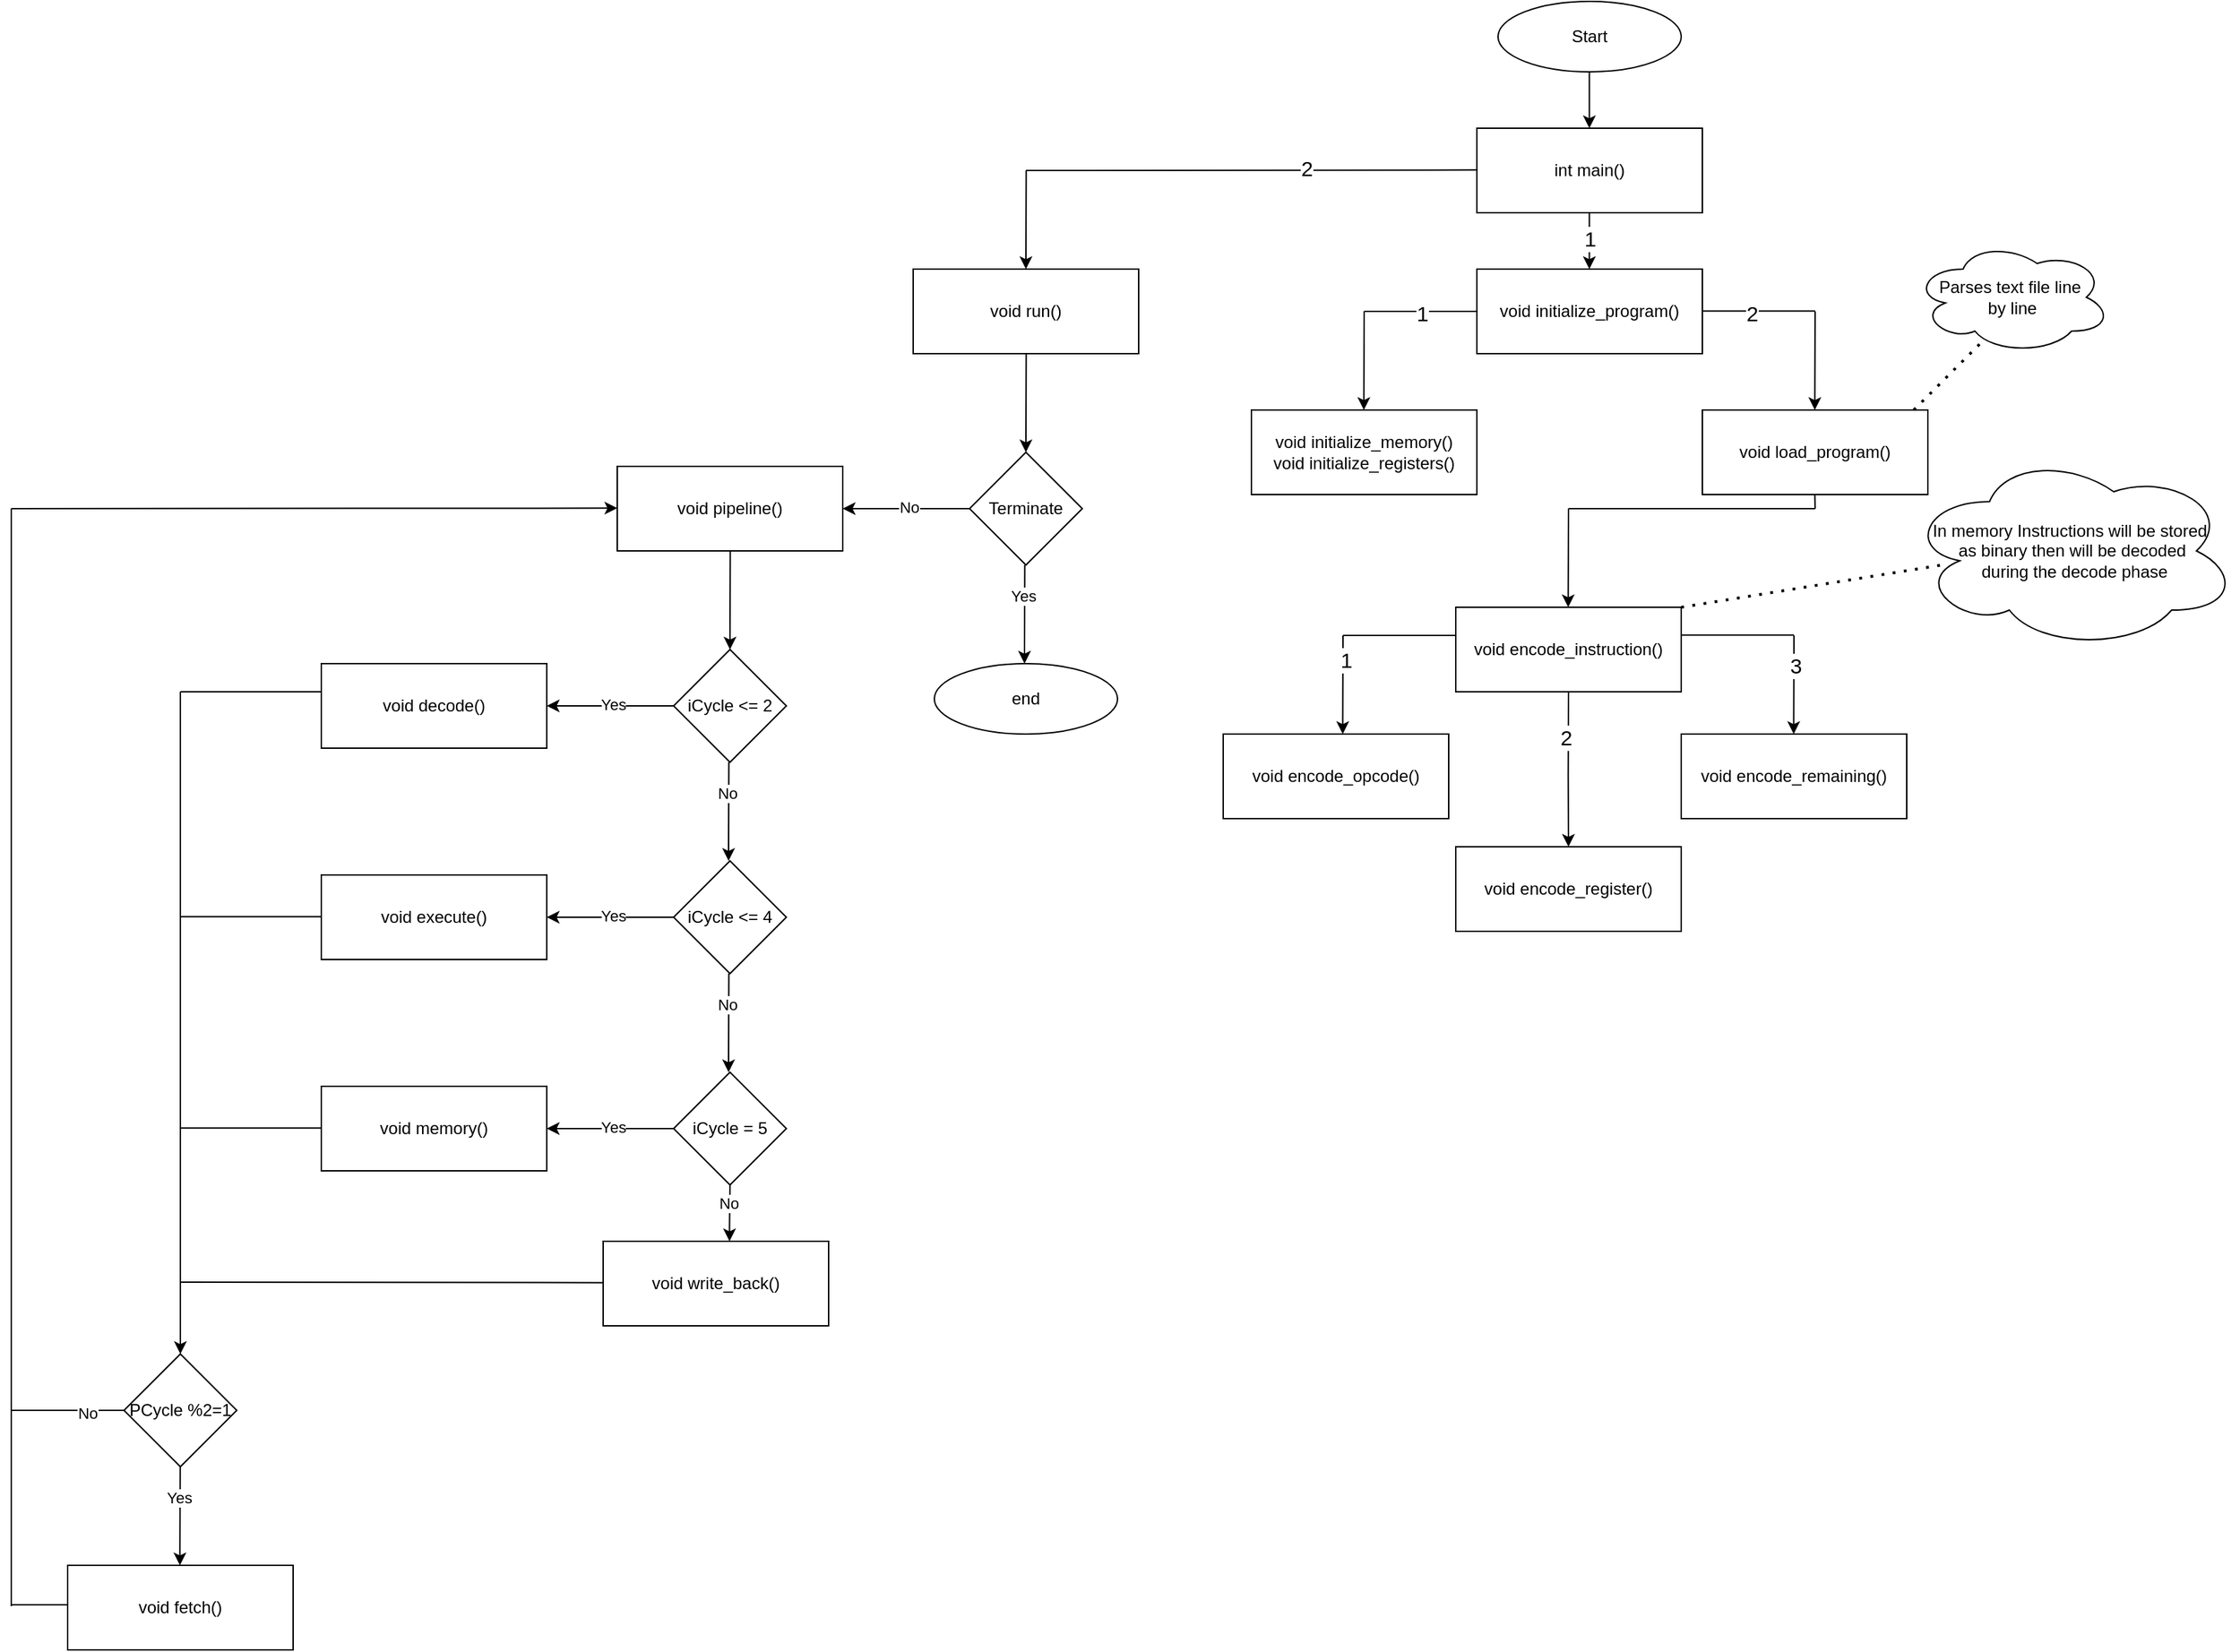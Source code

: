 <mxfile version="27.0.6">
  <diagram name="Page-1" id="nFbM2IpRXHtrrFEoTy8q">
    <mxGraphModel dx="2997" dy="1008" grid="1" gridSize="10" guides="1" tooltips="1" connect="1" arrows="1" fold="1" page="1" pageScale="1" pageWidth="1200" pageHeight="1920" background="#FFFFFF" math="0" shadow="0">
      <root>
        <mxCell id="0" />
        <mxCell id="1" parent="0" />
        <mxCell id="NKym3fHxLm9IASjwxeuf-1" value="Start" style="ellipse;whiteSpace=wrap;html=1;" vertex="1" parent="1">
          <mxGeometry x="195" y="440" width="130" height="50" as="geometry" />
        </mxCell>
        <mxCell id="NKym3fHxLm9IASjwxeuf-2" value="" style="endArrow=classic;html=1;rounded=0;exitX=0.5;exitY=1;exitDx=0;exitDy=0;" edge="1" parent="1">
          <mxGeometry width="50" height="50" relative="1" as="geometry">
            <mxPoint x="259.8" y="490" as="sourcePoint" />
            <mxPoint x="259.8" y="530" as="targetPoint" />
          </mxGeometry>
        </mxCell>
        <mxCell id="NKym3fHxLm9IASjwxeuf-4" value="int main()" style="rounded=0;whiteSpace=wrap;html=1;" vertex="1" parent="1">
          <mxGeometry x="180" y="530" width="160" height="60" as="geometry" />
        </mxCell>
        <mxCell id="NKym3fHxLm9IASjwxeuf-6" value="" style="endArrow=classic;html=1;rounded=0;exitX=0.5;exitY=1;exitDx=0;exitDy=0;" edge="1" parent="1">
          <mxGeometry width="50" height="50" relative="1" as="geometry">
            <mxPoint x="259.8" y="590" as="sourcePoint" />
            <mxPoint x="259.8" y="630" as="targetPoint" />
            <Array as="points">
              <mxPoint x="259.8" y="620" />
            </Array>
          </mxGeometry>
        </mxCell>
        <mxCell id="NKym3fHxLm9IASjwxeuf-55" value="1" style="edgeLabel;html=1;align=center;verticalAlign=middle;resizable=0;points=[];fontSize=15;" vertex="1" connectable="0" parent="NKym3fHxLm9IASjwxeuf-6">
          <mxGeometry x="-0.122" relative="1" as="geometry">
            <mxPoint as="offset" />
          </mxGeometry>
        </mxCell>
        <mxCell id="NKym3fHxLm9IASjwxeuf-7" value="void initialize_program()" style="rounded=0;whiteSpace=wrap;html=1;" vertex="1" parent="1">
          <mxGeometry x="180" y="630" width="160" height="60" as="geometry" />
        </mxCell>
        <mxCell id="NKym3fHxLm9IASjwxeuf-8" value="" style="endArrow=classic;html=1;rounded=0;" edge="1" parent="1">
          <mxGeometry width="50" height="50" relative="1" as="geometry">
            <mxPoint x="100" y="660" as="sourcePoint" />
            <mxPoint x="99.8" y="730" as="targetPoint" />
            <Array as="points">
              <mxPoint x="99.8" y="720" />
            </Array>
          </mxGeometry>
        </mxCell>
        <mxCell id="NKym3fHxLm9IASjwxeuf-9" value="&lt;div&gt;void initialize_memory()&lt;/div&gt;&lt;div&gt;void initialize_registers()&lt;/div&gt;" style="rounded=0;whiteSpace=wrap;html=1;" vertex="1" parent="1">
          <mxGeometry x="20" y="730" width="160" height="60" as="geometry" />
        </mxCell>
        <mxCell id="NKym3fHxLm9IASjwxeuf-12" value="" style="endArrow=none;html=1;rounded=0;entryX=0;entryY=0.5;entryDx=0;entryDy=0;fontSize=15;" edge="1" parent="1" target="NKym3fHxLm9IASjwxeuf-7">
          <mxGeometry width="50" height="50" relative="1" as="geometry">
            <mxPoint x="100" y="660" as="sourcePoint" />
            <mxPoint x="150" y="620" as="targetPoint" />
          </mxGeometry>
        </mxCell>
        <mxCell id="NKym3fHxLm9IASjwxeuf-58" value="1" style="edgeLabel;html=1;align=center;verticalAlign=middle;resizable=0;points=[];fontSize=15;" vertex="1" connectable="0" parent="NKym3fHxLm9IASjwxeuf-12">
          <mxGeometry x="0.028" y="-1" relative="1" as="geometry">
            <mxPoint as="offset" />
          </mxGeometry>
        </mxCell>
        <mxCell id="NKym3fHxLm9IASjwxeuf-13" value="" style="endArrow=classic;html=1;rounded=0;" edge="1" parent="1">
          <mxGeometry width="50" height="50" relative="1" as="geometry">
            <mxPoint x="420" y="660" as="sourcePoint" />
            <mxPoint x="419.8" y="730" as="targetPoint" />
            <Array as="points">
              <mxPoint x="419.8" y="720" />
            </Array>
          </mxGeometry>
        </mxCell>
        <mxCell id="NKym3fHxLm9IASjwxeuf-14" value="&lt;div&gt;void load_program()&lt;/div&gt;" style="rounded=0;whiteSpace=wrap;html=1;" vertex="1" parent="1">
          <mxGeometry x="340" y="730" width="160" height="60" as="geometry" />
        </mxCell>
        <mxCell id="NKym3fHxLm9IASjwxeuf-15" value="" style="endArrow=none;html=1;rounded=0;entryX=0;entryY=0.5;entryDx=0;entryDy=0;fontSize=15;" edge="1" parent="1">
          <mxGeometry width="50" height="50" relative="1" as="geometry">
            <mxPoint x="340" y="659.8" as="sourcePoint" />
            <mxPoint x="420" y="659.8" as="targetPoint" />
          </mxGeometry>
        </mxCell>
        <mxCell id="NKym3fHxLm9IASjwxeuf-59" value="2" style="edgeLabel;html=1;align=center;verticalAlign=middle;resizable=0;points=[];fontSize=15;" vertex="1" connectable="0" parent="NKym3fHxLm9IASjwxeuf-15">
          <mxGeometry x="-0.128" y="-1" relative="1" as="geometry">
            <mxPoint as="offset" />
          </mxGeometry>
        </mxCell>
        <mxCell id="NKym3fHxLm9IASjwxeuf-16" value="&lt;div&gt;Parses text file line&amp;nbsp;&lt;/div&gt;&lt;div&gt;by line&lt;/div&gt;" style="ellipse;shape=cloud;whiteSpace=wrap;html=1;" vertex="1" parent="1">
          <mxGeometry x="490" y="610" width="140" height="80" as="geometry" />
        </mxCell>
        <mxCell id="NKym3fHxLm9IASjwxeuf-17" value="" style="endArrow=none;dashed=1;html=1;dashPattern=1 3;strokeWidth=2;rounded=0;" edge="1" parent="1">
          <mxGeometry width="50" height="50" relative="1" as="geometry">
            <mxPoint x="490" y="730" as="sourcePoint" />
            <mxPoint x="540" y="680" as="targetPoint" />
          </mxGeometry>
        </mxCell>
        <mxCell id="NKym3fHxLm9IASjwxeuf-18" value="" style="endArrow=classic;html=1;rounded=0;" edge="1" parent="1">
          <mxGeometry width="50" height="50" relative="1" as="geometry">
            <mxPoint x="245" y="800" as="sourcePoint" />
            <mxPoint x="244.8" y="870" as="targetPoint" />
            <Array as="points">
              <mxPoint x="244.8" y="860" />
            </Array>
          </mxGeometry>
        </mxCell>
        <mxCell id="NKym3fHxLm9IASjwxeuf-19" value="&lt;div&gt;void encode_instruction()&lt;/div&gt;" style="rounded=0;whiteSpace=wrap;html=1;" vertex="1" parent="1">
          <mxGeometry x="165" y="870" width="160" height="60" as="geometry" />
        </mxCell>
        <mxCell id="NKym3fHxLm9IASjwxeuf-20" value="" style="endArrow=none;html=1;rounded=0;" edge="1" parent="1">
          <mxGeometry width="50" height="50" relative="1" as="geometry">
            <mxPoint x="245" y="800" as="sourcePoint" />
            <mxPoint x="420" y="800" as="targetPoint" />
          </mxGeometry>
        </mxCell>
        <mxCell id="NKym3fHxLm9IASjwxeuf-22" value="" style="endArrow=none;html=1;rounded=0;" edge="1" parent="1">
          <mxGeometry width="50" height="50" relative="1" as="geometry">
            <mxPoint x="419.8" y="790" as="sourcePoint" />
            <mxPoint x="420" y="800" as="targetPoint" />
          </mxGeometry>
        </mxCell>
        <mxCell id="NKym3fHxLm9IASjwxeuf-23" value="&lt;div&gt;void encode_opcode()&lt;/div&gt;" style="rounded=0;whiteSpace=wrap;html=1;" vertex="1" parent="1">
          <mxGeometry y="960" width="160" height="60" as="geometry" />
        </mxCell>
        <mxCell id="NKym3fHxLm9IASjwxeuf-24" value="&lt;div&gt;void encode_register()&lt;/div&gt;" style="rounded=0;whiteSpace=wrap;html=1;" vertex="1" parent="1">
          <mxGeometry x="165" y="1040" width="160" height="60" as="geometry" />
        </mxCell>
        <mxCell id="NKym3fHxLm9IASjwxeuf-25" value="&lt;div&gt;void encode_remaining()&lt;/div&gt;" style="rounded=0;whiteSpace=wrap;html=1;" vertex="1" parent="1">
          <mxGeometry x="325" y="960" width="160" height="60" as="geometry" />
        </mxCell>
        <mxCell id="NKym3fHxLm9IASjwxeuf-26" value="" style="endArrow=classic;html=1;rounded=0;entryX=0.5;entryY=0;entryDx=0;entryDy=0;fontSize=15;" edge="1" parent="1" target="NKym3fHxLm9IASjwxeuf-24">
          <mxGeometry width="50" height="50" relative="1" as="geometry">
            <mxPoint x="245" y="930" as="sourcePoint" />
            <mxPoint x="244.8" y="1000" as="targetPoint" />
            <Array as="points">
              <mxPoint x="244.8" y="990" />
            </Array>
          </mxGeometry>
        </mxCell>
        <mxCell id="NKym3fHxLm9IASjwxeuf-61" value="2" style="edgeLabel;html=1;align=center;verticalAlign=middle;resizable=0;points=[];fontSize=15;" vertex="1" connectable="0" parent="NKym3fHxLm9IASjwxeuf-26">
          <mxGeometry x="-0.43" y="-2" relative="1" as="geometry">
            <mxPoint as="offset" />
          </mxGeometry>
        </mxCell>
        <mxCell id="NKym3fHxLm9IASjwxeuf-27" value="" style="endArrow=classic;html=1;rounded=0;" edge="1" parent="1">
          <mxGeometry width="50" height="50" relative="1" as="geometry">
            <mxPoint x="85" y="890" as="sourcePoint" />
            <mxPoint x="84.8" y="960" as="targetPoint" />
            <Array as="points">
              <mxPoint x="84.8" y="950" />
            </Array>
          </mxGeometry>
        </mxCell>
        <mxCell id="NKym3fHxLm9IASjwxeuf-60" value="1" style="edgeLabel;html=1;align=center;verticalAlign=middle;resizable=0;points=[];fontSize=15;" vertex="1" connectable="0" parent="NKym3fHxLm9IASjwxeuf-27">
          <mxGeometry x="-0.518" y="2" relative="1" as="geometry">
            <mxPoint as="offset" />
          </mxGeometry>
        </mxCell>
        <mxCell id="NKym3fHxLm9IASjwxeuf-28" value="" style="endArrow=none;html=1;rounded=0;entryX=0;entryY=0.5;entryDx=0;entryDy=0;" edge="1" parent="1">
          <mxGeometry width="50" height="50" relative="1" as="geometry">
            <mxPoint x="85" y="890" as="sourcePoint" />
            <mxPoint x="165" y="890" as="targetPoint" />
          </mxGeometry>
        </mxCell>
        <mxCell id="NKym3fHxLm9IASjwxeuf-29" value="" style="endArrow=classic;html=1;rounded=0;" edge="1" parent="1">
          <mxGeometry width="50" height="50" relative="1" as="geometry">
            <mxPoint x="405" y="890" as="sourcePoint" />
            <mxPoint x="404.8" y="960" as="targetPoint" />
            <Array as="points">
              <mxPoint x="404.8" y="950" />
            </Array>
          </mxGeometry>
        </mxCell>
        <mxCell id="NKym3fHxLm9IASjwxeuf-62" value="3" style="edgeLabel;html=1;align=center;verticalAlign=middle;resizable=0;points=[];fontSize=15;" vertex="1" connectable="0" parent="NKym3fHxLm9IASjwxeuf-29">
          <mxGeometry x="-0.4" y="1" relative="1" as="geometry">
            <mxPoint as="offset" />
          </mxGeometry>
        </mxCell>
        <mxCell id="NKym3fHxLm9IASjwxeuf-30" value="" style="endArrow=none;html=1;rounded=0;entryX=0;entryY=0.5;entryDx=0;entryDy=0;" edge="1" parent="1">
          <mxGeometry width="50" height="50" relative="1" as="geometry">
            <mxPoint x="325" y="889.8" as="sourcePoint" />
            <mxPoint x="405" y="889.8" as="targetPoint" />
          </mxGeometry>
        </mxCell>
        <mxCell id="NKym3fHxLm9IASjwxeuf-31" value="" style="endArrow=none;dashed=1;html=1;dashPattern=1 3;strokeWidth=2;rounded=0;" edge="1" parent="1">
          <mxGeometry width="50" height="50" relative="1" as="geometry">
            <mxPoint x="325" y="870" as="sourcePoint" />
            <mxPoint x="510" y="840" as="targetPoint" />
          </mxGeometry>
        </mxCell>
        <mxCell id="NKym3fHxLm9IASjwxeuf-32" value="&lt;div&gt;In memory Instructions will be stored&amp;nbsp;&lt;/div&gt;&lt;div&gt;as binary then will be decoded&lt;/div&gt;&lt;div&gt;&amp;nbsp;during the decode phase&lt;/div&gt;" style="ellipse;shape=cloud;whiteSpace=wrap;html=1;" vertex="1" parent="1">
          <mxGeometry x="485" y="760" width="235" height="140" as="geometry" />
        </mxCell>
        <mxCell id="NKym3fHxLm9IASjwxeuf-41" value="" style="endArrow=none;html=1;rounded=0;entryX=0;entryY=0.5;entryDx=0;entryDy=0;fontSize=15;" edge="1" parent="1">
          <mxGeometry width="50" height="50" relative="1" as="geometry">
            <mxPoint x="-140" y="560" as="sourcePoint" />
            <mxPoint x="180" y="559.66" as="targetPoint" />
          </mxGeometry>
        </mxCell>
        <mxCell id="NKym3fHxLm9IASjwxeuf-56" value="2" style="edgeLabel;html=1;align=center;verticalAlign=middle;resizable=0;points=[];fontSize=15;" vertex="1" connectable="0" parent="NKym3fHxLm9IASjwxeuf-41">
          <mxGeometry x="0.24" y="2" relative="1" as="geometry">
            <mxPoint as="offset" />
          </mxGeometry>
        </mxCell>
        <mxCell id="NKym3fHxLm9IASjwxeuf-42" value="" style="endArrow=classic;html=1;rounded=0;" edge="1" parent="1">
          <mxGeometry width="50" height="50" relative="1" as="geometry">
            <mxPoint x="-139.8" y="560" as="sourcePoint" />
            <mxPoint x="-140" y="630" as="targetPoint" />
            <Array as="points">
              <mxPoint x="-140" y="620" />
            </Array>
          </mxGeometry>
        </mxCell>
        <mxCell id="NKym3fHxLm9IASjwxeuf-43" value="void run()" style="rounded=0;whiteSpace=wrap;html=1;" vertex="1" parent="1">
          <mxGeometry x="-220" y="630" width="160" height="60" as="geometry" />
        </mxCell>
        <mxCell id="NKym3fHxLm9IASjwxeuf-44" value="Terminate" style="rhombus;whiteSpace=wrap;html=1;" vertex="1" parent="1">
          <mxGeometry x="-180" y="760" width="80" height="80" as="geometry" />
        </mxCell>
        <mxCell id="NKym3fHxLm9IASjwxeuf-45" value="" style="endArrow=classic;html=1;rounded=0;" edge="1" parent="1">
          <mxGeometry width="50" height="50" relative="1" as="geometry">
            <mxPoint x="-139.8" y="690" as="sourcePoint" />
            <mxPoint x="-140" y="760" as="targetPoint" />
            <Array as="points">
              <mxPoint x="-140" y="750" />
            </Array>
          </mxGeometry>
        </mxCell>
        <mxCell id="NKym3fHxLm9IASjwxeuf-48" value="" style="endArrow=classic;html=1;rounded=0;exitX=0;exitY=0.5;exitDx=0;exitDy=0;" edge="1" parent="1" source="NKym3fHxLm9IASjwxeuf-44">
          <mxGeometry width="50" height="50" relative="1" as="geometry">
            <mxPoint x="-269.8" y="740" as="sourcePoint" />
            <mxPoint x="-270" y="800" as="targetPoint" />
            <Array as="points" />
          </mxGeometry>
        </mxCell>
        <mxCell id="NKym3fHxLm9IASjwxeuf-50" value="No" style="edgeLabel;html=1;align=center;verticalAlign=middle;resizable=0;points=[];" vertex="1" connectable="0" parent="NKym3fHxLm9IASjwxeuf-48">
          <mxGeometry x="-0.044" y="-1" relative="1" as="geometry">
            <mxPoint as="offset" />
          </mxGeometry>
        </mxCell>
        <mxCell id="NKym3fHxLm9IASjwxeuf-51" value="end" style="ellipse;whiteSpace=wrap;html=1;" vertex="1" parent="1">
          <mxGeometry x="-205" y="910" width="130" height="50" as="geometry" />
        </mxCell>
        <mxCell id="NKym3fHxLm9IASjwxeuf-53" value="" style="endArrow=classic;html=1;rounded=0;" edge="1" parent="1">
          <mxGeometry width="50" height="50" relative="1" as="geometry">
            <mxPoint x="-140.8" y="840" as="sourcePoint" />
            <mxPoint x="-141" y="910" as="targetPoint" />
            <Array as="points">
              <mxPoint x="-141" y="900" />
            </Array>
          </mxGeometry>
        </mxCell>
        <mxCell id="NKym3fHxLm9IASjwxeuf-54" value="Yes" style="edgeLabel;html=1;align=center;verticalAlign=middle;resizable=0;points=[];" vertex="1" connectable="0" parent="NKym3fHxLm9IASjwxeuf-53">
          <mxGeometry x="-0.37" y="-1" relative="1" as="geometry">
            <mxPoint as="offset" />
          </mxGeometry>
        </mxCell>
        <mxCell id="NKym3fHxLm9IASjwxeuf-65" value="void pipeline()" style="rounded=0;whiteSpace=wrap;html=1;" vertex="1" parent="1">
          <mxGeometry x="-430" y="770" width="160" height="60" as="geometry" />
        </mxCell>
        <mxCell id="NKym3fHxLm9IASjwxeuf-68" value="iCycle &amp;lt;= 2" style="rhombus;whiteSpace=wrap;html=1;" vertex="1" parent="1">
          <mxGeometry x="-390" y="900" width="80" height="80" as="geometry" />
        </mxCell>
        <mxCell id="NKym3fHxLm9IASjwxeuf-69" value="" style="endArrow=classic;html=1;rounded=0;" edge="1" parent="1">
          <mxGeometry width="50" height="50" relative="1" as="geometry">
            <mxPoint x="-349.8" y="830" as="sourcePoint" />
            <mxPoint x="-350" y="900" as="targetPoint" />
            <Array as="points">
              <mxPoint x="-350" y="890" />
            </Array>
          </mxGeometry>
        </mxCell>
        <mxCell id="NKym3fHxLm9IASjwxeuf-70" value="" style="endArrow=classic;html=1;rounded=0;exitX=0;exitY=0.5;exitDx=0;exitDy=0;" edge="1" parent="1" source="NKym3fHxLm9IASjwxeuf-68">
          <mxGeometry width="50" height="50" relative="1" as="geometry">
            <mxPoint x="-479.8" y="880" as="sourcePoint" />
            <mxPoint x="-480" y="940" as="targetPoint" />
            <Array as="points" />
          </mxGeometry>
        </mxCell>
        <mxCell id="NKym3fHxLm9IASjwxeuf-71" value="Yes" style="edgeLabel;html=1;align=center;verticalAlign=middle;resizable=0;points=[];" vertex="1" connectable="0" parent="NKym3fHxLm9IASjwxeuf-70">
          <mxGeometry x="-0.044" y="-1" relative="1" as="geometry">
            <mxPoint as="offset" />
          </mxGeometry>
        </mxCell>
        <mxCell id="NKym3fHxLm9IASjwxeuf-73" value="" style="endArrow=classic;html=1;rounded=0;" edge="1" parent="1">
          <mxGeometry width="50" height="50" relative="1" as="geometry">
            <mxPoint x="-350.8" y="980" as="sourcePoint" />
            <mxPoint x="-351" y="1050" as="targetPoint" />
            <Array as="points">
              <mxPoint x="-351" y="1040" />
            </Array>
          </mxGeometry>
        </mxCell>
        <mxCell id="NKym3fHxLm9IASjwxeuf-74" value="No" style="edgeLabel;html=1;align=center;verticalAlign=middle;resizable=0;points=[];" vertex="1" connectable="0" parent="NKym3fHxLm9IASjwxeuf-73">
          <mxGeometry x="-0.37" y="-1" relative="1" as="geometry">
            <mxPoint as="offset" />
          </mxGeometry>
        </mxCell>
        <mxCell id="NKym3fHxLm9IASjwxeuf-76" value="iCycle &amp;lt;= 4" style="rhombus;whiteSpace=wrap;html=1;" vertex="1" parent="1">
          <mxGeometry x="-390" y="1050" width="80" height="80" as="geometry" />
        </mxCell>
        <mxCell id="NKym3fHxLm9IASjwxeuf-77" value="" style="endArrow=classic;html=1;rounded=0;exitX=0;exitY=0.5;exitDx=0;exitDy=0;" edge="1" parent="1" source="NKym3fHxLm9IASjwxeuf-76">
          <mxGeometry width="50" height="50" relative="1" as="geometry">
            <mxPoint x="-479.8" y="1030" as="sourcePoint" />
            <mxPoint x="-480" y="1090" as="targetPoint" />
            <Array as="points" />
          </mxGeometry>
        </mxCell>
        <mxCell id="NKym3fHxLm9IASjwxeuf-78" value="Yes" style="edgeLabel;html=1;align=center;verticalAlign=middle;resizable=0;points=[];" vertex="1" connectable="0" parent="NKym3fHxLm9IASjwxeuf-77">
          <mxGeometry x="-0.044" y="-1" relative="1" as="geometry">
            <mxPoint as="offset" />
          </mxGeometry>
        </mxCell>
        <mxCell id="NKym3fHxLm9IASjwxeuf-79" value="" style="endArrow=classic;html=1;rounded=0;" edge="1" parent="1">
          <mxGeometry width="50" height="50" relative="1" as="geometry">
            <mxPoint x="-350.8" y="1130" as="sourcePoint" />
            <mxPoint x="-351" y="1200" as="targetPoint" />
            <Array as="points">
              <mxPoint x="-351" y="1190" />
            </Array>
          </mxGeometry>
        </mxCell>
        <mxCell id="NKym3fHxLm9IASjwxeuf-80" value="No" style="edgeLabel;html=1;align=center;verticalAlign=middle;resizable=0;points=[];" vertex="1" connectable="0" parent="NKym3fHxLm9IASjwxeuf-79">
          <mxGeometry x="-0.37" y="-1" relative="1" as="geometry">
            <mxPoint as="offset" />
          </mxGeometry>
        </mxCell>
        <mxCell id="NKym3fHxLm9IASjwxeuf-81" value="iCycle = 5" style="rhombus;whiteSpace=wrap;html=1;" vertex="1" parent="1">
          <mxGeometry x="-390" y="1200" width="80" height="80" as="geometry" />
        </mxCell>
        <mxCell id="NKym3fHxLm9IASjwxeuf-82" value="" style="endArrow=classic;html=1;rounded=0;exitX=0;exitY=0.5;exitDx=0;exitDy=0;" edge="1" parent="1" source="NKym3fHxLm9IASjwxeuf-81">
          <mxGeometry width="50" height="50" relative="1" as="geometry">
            <mxPoint x="-479.8" y="1180" as="sourcePoint" />
            <mxPoint x="-480" y="1240" as="targetPoint" />
            <Array as="points" />
          </mxGeometry>
        </mxCell>
        <mxCell id="NKym3fHxLm9IASjwxeuf-83" value="Yes" style="edgeLabel;html=1;align=center;verticalAlign=middle;resizable=0;points=[];" vertex="1" connectable="0" parent="NKym3fHxLm9IASjwxeuf-82">
          <mxGeometry x="-0.044" y="-1" relative="1" as="geometry">
            <mxPoint as="offset" />
          </mxGeometry>
        </mxCell>
        <mxCell id="NKym3fHxLm9IASjwxeuf-84" value="" style="endArrow=classic;html=1;rounded=0;exitX=0.5;exitY=1;exitDx=0;exitDy=0;" edge="1" parent="1" source="NKym3fHxLm9IASjwxeuf-81">
          <mxGeometry width="50" height="50" relative="1" as="geometry">
            <mxPoint x="-350.13" y="1250" as="sourcePoint" />
            <mxPoint x="-350.33" y="1320" as="targetPoint" />
            <Array as="points">
              <mxPoint x="-350.33" y="1310" />
            </Array>
          </mxGeometry>
        </mxCell>
        <mxCell id="NKym3fHxLm9IASjwxeuf-85" value="No" style="edgeLabel;html=1;align=center;verticalAlign=middle;resizable=0;points=[];" vertex="1" connectable="0" parent="NKym3fHxLm9IASjwxeuf-84">
          <mxGeometry x="-0.37" y="-1" relative="1" as="geometry">
            <mxPoint as="offset" />
          </mxGeometry>
        </mxCell>
        <mxCell id="NKym3fHxLm9IASjwxeuf-86" value="void decode()" style="rounded=0;whiteSpace=wrap;html=1;" vertex="1" parent="1">
          <mxGeometry x="-640" y="910" width="160" height="60" as="geometry" />
        </mxCell>
        <mxCell id="NKym3fHxLm9IASjwxeuf-87" value="void execute()" style="rounded=0;whiteSpace=wrap;html=1;" vertex="1" parent="1">
          <mxGeometry x="-640" y="1060" width="160" height="60" as="geometry" />
        </mxCell>
        <mxCell id="NKym3fHxLm9IASjwxeuf-88" value="void memory()" style="rounded=0;whiteSpace=wrap;html=1;" vertex="1" parent="1">
          <mxGeometry x="-640" y="1210" width="160" height="60" as="geometry" />
        </mxCell>
        <mxCell id="NKym3fHxLm9IASjwxeuf-89" value="void write_back()" style="rounded=0;whiteSpace=wrap;html=1;" vertex="1" parent="1">
          <mxGeometry x="-440" y="1320" width="160" height="60" as="geometry" />
        </mxCell>
        <mxCell id="NKym3fHxLm9IASjwxeuf-93" value="" style="endArrow=classic;html=1;rounded=0;entryX=0.5;entryY=0;entryDx=0;entryDy=0;" edge="1" parent="1" target="NKym3fHxLm9IASjwxeuf-99">
          <mxGeometry width="50" height="50" relative="1" as="geometry">
            <mxPoint x="-740" y="930" as="sourcePoint" />
            <mxPoint x="-740" y="1350" as="targetPoint" />
            <Array as="points">
              <mxPoint x="-740" y="1340" />
            </Array>
          </mxGeometry>
        </mxCell>
        <mxCell id="NKym3fHxLm9IASjwxeuf-96" value="" style="endArrow=none;html=1;rounded=0;" edge="1" parent="1">
          <mxGeometry width="50" height="50" relative="1" as="geometry">
            <mxPoint x="-740" y="930" as="sourcePoint" />
            <mxPoint x="-640" y="930" as="targetPoint" />
          </mxGeometry>
        </mxCell>
        <mxCell id="NKym3fHxLm9IASjwxeuf-97" value="" style="endArrow=none;html=1;rounded=0;" edge="1" parent="1">
          <mxGeometry width="50" height="50" relative="1" as="geometry">
            <mxPoint x="-740" y="1089.67" as="sourcePoint" />
            <mxPoint x="-640" y="1089.67" as="targetPoint" />
          </mxGeometry>
        </mxCell>
        <mxCell id="NKym3fHxLm9IASjwxeuf-98" value="" style="endArrow=none;html=1;rounded=0;" edge="1" parent="1">
          <mxGeometry width="50" height="50" relative="1" as="geometry">
            <mxPoint x="-740" y="1239.67" as="sourcePoint" />
            <mxPoint x="-640" y="1239.67" as="targetPoint" />
          </mxGeometry>
        </mxCell>
        <mxCell id="NKym3fHxLm9IASjwxeuf-99" value="PCycle %2=1 " style="rhombus;whiteSpace=wrap;html=1;" vertex="1" parent="1">
          <mxGeometry x="-780" y="1400" width="80" height="80" as="geometry" />
        </mxCell>
        <mxCell id="NKym3fHxLm9IASjwxeuf-100" value="" style="endArrow=none;html=1;rounded=0;" edge="1" parent="1">
          <mxGeometry width="50" height="50" relative="1" as="geometry">
            <mxPoint x="-740" y="1349" as="sourcePoint" />
            <mxPoint x="-440" y="1349.33" as="targetPoint" />
          </mxGeometry>
        </mxCell>
        <mxCell id="NKym3fHxLm9IASjwxeuf-102" value="" style="endArrow=classic;html=1;rounded=0;" edge="1" parent="1">
          <mxGeometry width="50" height="50" relative="1" as="geometry">
            <mxPoint x="-740.13" y="1480" as="sourcePoint" />
            <mxPoint x="-740.33" y="1550" as="targetPoint" />
            <Array as="points">
              <mxPoint x="-740.33" y="1540" />
            </Array>
          </mxGeometry>
        </mxCell>
        <mxCell id="NKym3fHxLm9IASjwxeuf-103" value="Yes" style="edgeLabel;html=1;align=center;verticalAlign=middle;resizable=0;points=[];" vertex="1" connectable="0" parent="NKym3fHxLm9IASjwxeuf-102">
          <mxGeometry x="-0.37" y="-1" relative="1" as="geometry">
            <mxPoint as="offset" />
          </mxGeometry>
        </mxCell>
        <mxCell id="NKym3fHxLm9IASjwxeuf-104" value="void fetch()" style="rounded=0;whiteSpace=wrap;html=1;" vertex="1" parent="1">
          <mxGeometry x="-820" y="1550" width="160" height="60" as="geometry" />
        </mxCell>
        <mxCell id="NKym3fHxLm9IASjwxeuf-107" value="" style="endArrow=none;html=1;rounded=0;" edge="1" parent="1">
          <mxGeometry width="50" height="50" relative="1" as="geometry">
            <mxPoint x="-860" y="1440" as="sourcePoint" />
            <mxPoint x="-780" y="1440" as="targetPoint" />
          </mxGeometry>
        </mxCell>
        <mxCell id="NKym3fHxLm9IASjwxeuf-108" value="No" style="edgeLabel;html=1;align=center;verticalAlign=middle;resizable=0;points=[];" vertex="1" connectable="0" parent="NKym3fHxLm9IASjwxeuf-107">
          <mxGeometry x="0.333" y="-2" relative="1" as="geometry">
            <mxPoint as="offset" />
          </mxGeometry>
        </mxCell>
        <mxCell id="NKym3fHxLm9IASjwxeuf-112" value="" style="endArrow=none;html=1;rounded=0;" edge="1" parent="1">
          <mxGeometry width="50" height="50" relative="1" as="geometry">
            <mxPoint x="-860" y="1578" as="sourcePoint" />
            <mxPoint x="-820" y="1578" as="targetPoint" />
          </mxGeometry>
        </mxCell>
        <mxCell id="NKym3fHxLm9IASjwxeuf-114" value="" style="endArrow=classic;html=1;rounded=0;" edge="1" parent="1">
          <mxGeometry width="50" height="50" relative="1" as="geometry">
            <mxPoint x="-860" y="800" as="sourcePoint" />
            <mxPoint x="-430" y="799.663" as="targetPoint" />
            <Array as="points" />
          </mxGeometry>
        </mxCell>
        <mxCell id="NKym3fHxLm9IASjwxeuf-117" value="" style="endArrow=none;html=1;rounded=0;" edge="1" parent="1">
          <mxGeometry width="50" height="50" relative="1" as="geometry">
            <mxPoint x="-860" y="1440" as="sourcePoint" />
            <mxPoint x="-860" y="800" as="targetPoint" />
          </mxGeometry>
        </mxCell>
        <mxCell id="NKym3fHxLm9IASjwxeuf-118" value="" style="endArrow=none;html=1;rounded=0;" edge="1" parent="1">
          <mxGeometry width="50" height="50" relative="1" as="geometry">
            <mxPoint x="-860" y="1579" as="sourcePoint" />
            <mxPoint x="-860" y="1440" as="targetPoint" />
          </mxGeometry>
        </mxCell>
      </root>
    </mxGraphModel>
  </diagram>
</mxfile>
